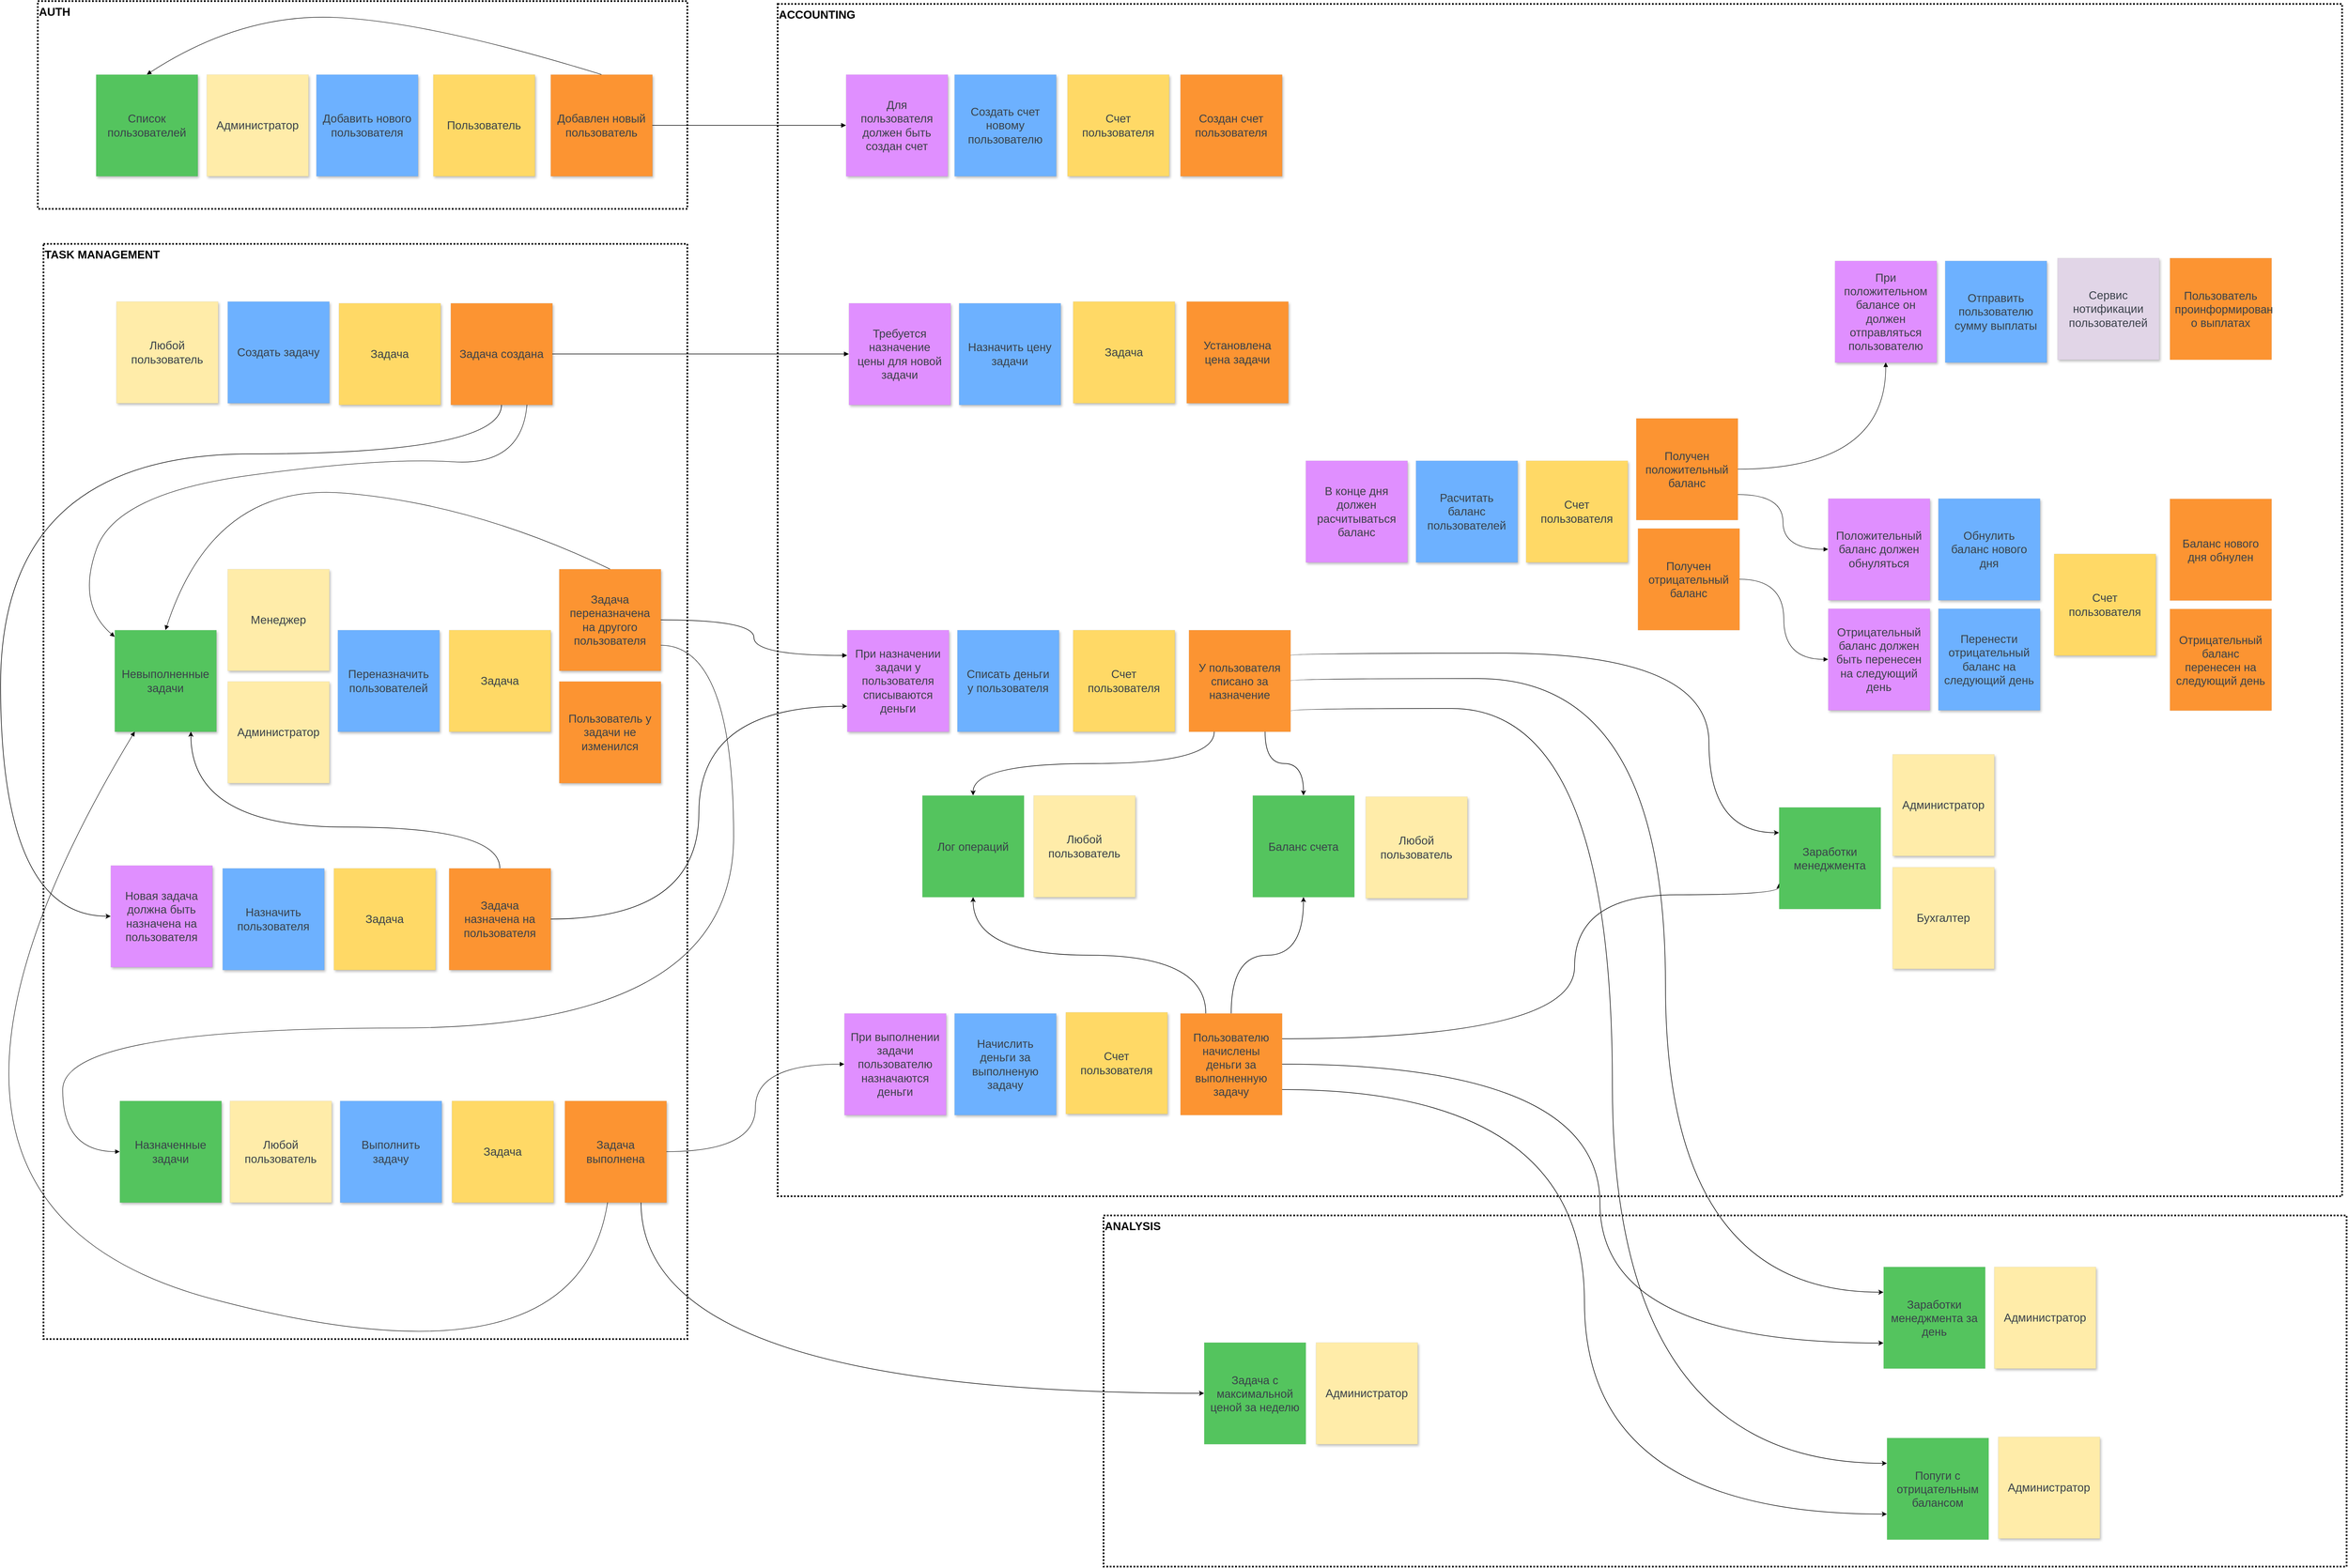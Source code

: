 <mxfile pages="2">
    <diagram name="Event Storming" id="2YBvvXClWsGukQMizWep">
        <mxGraphModel dx="7258" dy="1662" grid="0" gridSize="10" guides="1" tooltips="1" connect="1" arrows="1" fold="1" page="0" pageScale="1" pageWidth="1654" pageHeight="1169" background="#ffffff" math="0" shadow="0">
            <root>
                <mxCell id="0"/>
                <mxCell id="1" parent="0"/>
                <mxCell id="zwx203iEFa4OhVuk5Q-T-5" value="ANALYSIS" style="rounded=0;whiteSpace=wrap;html=1;verticalAlign=top;fontSize=20;fontStyle=1;dashed=1;dashPattern=1 1;fillColor=none;strokeColor=#000000;strokeWidth=3;fontColor=#080808;align=left;" parent="1" vertex="1">
                    <mxGeometry x="-1355" y="2332" width="2201" height="622" as="geometry"/>
                </mxCell>
                <mxCell id="5xeuYwTMl6cgXFdO7Lpt-63" value="ACCOUNTING" style="rounded=0;whiteSpace=wrap;html=1;verticalAlign=top;fontSize=20;fontStyle=1;dashed=1;dashPattern=1 1;fillColor=none;strokeWidth=3;strokeColor=#000000;fontColor=#000000;align=left;" parent="1" vertex="1">
                    <mxGeometry x="-1932" y="186" width="2770" height="2112" as="geometry"/>
                </mxCell>
                <mxCell id="5xeuYwTMl6cgXFdO7Lpt-64" value="TASK MANAGEMENT" style="rounded=0;whiteSpace=wrap;html=1;verticalAlign=top;fontSize=20;fontStyle=1;dashed=1;dashPattern=1 1;fillColor=none;strokeColor=#000000;strokeWidth=3;fontColor=#000000;align=left;" parent="1" vertex="1">
                    <mxGeometry x="-3232" y="611" width="1140" height="1940" as="geometry"/>
                </mxCell>
                <mxCell id="5xeuYwTMl6cgXFdO7Lpt-62" value="AUTH" style="rounded=0;whiteSpace=wrap;html=1;verticalAlign=top;fontSize=20;fontStyle=1;dashed=1;dashPattern=1 1;fillColor=none;strokeColor=#000000;strokeWidth=3;fontColor=#080808;align=left;" parent="1" vertex="1">
                    <mxGeometry x="-3242" y="181" width="1150" height="368" as="geometry"/>
                </mxCell>
                <mxCell id="5xeuYwTMl6cgXFdO7Lpt-1" value="Любой пользователь" style="html=1;overflow=block;blockSpacing=1;whiteSpace=wrap;shadow=1;fontSize=20.2;fontColor=#3a414a;spacing=9;strokeColor=#000000;fillColor=#FFECA9;strokeWidth=0;lucidId=Y5sdSMppsCrE;" parent="1" vertex="1">
                    <mxGeometry x="-3103" y="713" width="180" height="180" as="geometry"/>
                </mxCell>
                <mxCell id="5xeuYwTMl6cgXFdO7Lpt-2" value="Создать задачу" style="html=1;overflow=block;blockSpacing=1;whiteSpace=wrap;shadow=1;fontSize=20.2;fontColor=#3a414a;spacing=9;strokeColor=#000000;fillOpacity=100;fillColor=#6db1ff;strokeWidth=0;lucidId=e8sdozxfh3y~;" parent="1" vertex="1">
                    <mxGeometry x="-2906" y="713" width="180" height="180" as="geometry"/>
                </mxCell>
                <mxCell id="5xeuYwTMl6cgXFdO7Lpt-3" value="Переназначить пользователей" style="html=1;overflow=block;blockSpacing=1;whiteSpace=wrap;shadow=1;fontSize=20.2;fontColor=#3a414a;spacing=9;strokeColor=#000000;fillOpacity=100;fillColor=#6db1ff;strokeWidth=0;lucidId=u8sdfDJfTyED;" parent="1" vertex="1">
                    <mxGeometry x="-2711" y="1295" width="180" height="180" as="geometry"/>
                </mxCell>
                <mxCell id="5xeuYwTMl6cgXFdO7Lpt-4" value="Требуется назначение цены для новой задачи" style="html=1;overflow=block;blockSpacing=1;whiteSpace=wrap;shadow=1;fontSize=20.2;fontColor=#3a414a;spacing=9;strokeColor=#000000;fillOpacity=100;fillColor=#e08fff;strokeWidth=0;lucidId=59sdOw9QuD~H;" parent="1" vertex="1">
                    <mxGeometry x="-1806" y="716" width="180" height="180" as="geometry"/>
                </mxCell>
                <mxCell id="2" style="edgeStyle=orthogonalEdgeStyle;html=1;entryX=0;entryY=0.5;entryDx=0;entryDy=0;curved=1;exitX=0.5;exitY=1;exitDx=0;exitDy=0;" edge="1" parent="1" source="5xeuYwTMl6cgXFdO7Lpt-5" target="5xeuYwTMl6cgXFdO7Lpt-14">
                    <mxGeometry relative="1" as="geometry">
                        <Array as="points">
                            <mxPoint x="-2421" y="983"/>
                            <mxPoint x="-3308" y="983"/>
                            <mxPoint x="-3308" y="1802"/>
                        </Array>
                    </mxGeometry>
                </mxCell>
                <mxCell id="5xeuYwTMl6cgXFdO7Lpt-5" value="Задача создана" style="html=1;overflow=block;blockSpacing=1;whiteSpace=wrap;shadow=1;fontSize=20.2;fontColor=#3a414a;spacing=9;strokeColor=#000000;fillOpacity=100;fillColor=#fc9432;strokeWidth=0;lucidId=K5sdoyAFS1~Y;" parent="1" vertex="1">
                    <mxGeometry x="-2511" y="716" width="180" height="180" as="geometry"/>
                </mxCell>
                <mxCell id="5xeuYwTMl6cgXFdO7Lpt-6" value="Задача переназначена на другого пользователя" style="html=1;overflow=block;blockSpacing=1;whiteSpace=wrap;shadow=1;fontSize=20.2;fontColor=#3a414a;spacing=9;strokeColor=#000000;fillOpacity=100;fillColor=#fc9432;strokeWidth=0;lucidId=Z6sdp1kKHVXV;" parent="1" vertex="1">
                    <mxGeometry x="-2319" y="1187" width="180" height="180" as="geometry"/>
                </mxCell>
                <mxCell id="5xeuYwTMl6cgXFdO7Lpt-7" value="" style="html=1;jettySize=18;whiteSpace=wrap;fontSize=13;strokeColor=#000000;strokeOpacity=100;strokeWidth=1;rounded=1;arcSize=12;edgeStyle=orthogonalEdgeStyle;startArrow=none;endArrow=block;endFill=1;exitX=1;exitY=0.5;exitPerimeter=0;entryX=0;entryY=0.5;entryPerimeter=0;lucidId=W-sddjJOflag;" parent="1" source="5xeuYwTMl6cgXFdO7Lpt-5" target="5xeuYwTMl6cgXFdO7Lpt-4" edge="1">
                    <mxGeometry width="100" height="100" relative="1" as="geometry">
                        <Array as="points"/>
                    </mxGeometry>
                </mxCell>
                <mxCell id="5xeuYwTMl6cgXFdO7Lpt-8" value="" style="html=1;jettySize=18;whiteSpace=wrap;fontSize=13;strokeColor=#000000;strokeOpacity=100;strokeWidth=0.8;rounded=1;arcSize=12;curved=1;startArrow=none;endArrow=block;endFill=1;lucidId=Q.sdw~qC7hhH;exitX=0.75;exitY=1;exitDx=0;exitDy=0;" parent="1" source="5xeuYwTMl6cgXFdO7Lpt-5" target="5xeuYwTMl6cgXFdO7Lpt-55" edge="1">
                    <mxGeometry width="100" height="100" relative="1" as="geometry">
                        <Array as="points">
                            <mxPoint x="-2385" y="1005"/>
                            <mxPoint x="-2630" y="989"/>
                            <mxPoint x="-3103" y="1053"/>
                            <mxPoint x="-3173" y="1249"/>
                        </Array>
                        <mxPoint x="-2239" y="1006" as="sourcePoint"/>
                        <mxPoint x="-2720" y="1831" as="targetPoint"/>
                    </mxGeometry>
                </mxCell>
                <mxCell id="5xeuYwTMl6cgXFdO7Lpt-9" value="Списать деньги у пользователя" style="html=1;overflow=block;blockSpacing=1;whiteSpace=wrap;shadow=1;fontSize=20.2;fontColor=#3a414a;spacing=9;strokeColor=#000000;fillOpacity=100;fillColor=#6db1ff;strokeWidth=0;lucidId=0~sdsx6s6JRE;" parent="1" vertex="1">
                    <mxGeometry x="-1614" y="1295" width="180" height="180" as="geometry"/>
                </mxCell>
                <mxCell id="5xeuYwTMl6cgXFdO7Lpt-10" value="При назначении задачи у пользователя списываются деньги" style="html=1;overflow=block;blockSpacing=1;whiteSpace=wrap;shadow=1;fontSize=20.2;fontColor=#3a414a;spacing=9;strokeColor=#000000;fillOpacity=100;fillColor=#e08fff;strokeWidth=0;lucidId=XatdZE._-kMl;" parent="1" vertex="1">
                    <mxGeometry x="-1809" y="1295" width="180" height="180" as="geometry"/>
                </mxCell>
                <mxCell id="5xeuYwTMl6cgXFdO7Lpt-11" value="" style="html=1;jettySize=18;whiteSpace=wrap;fontSize=13;strokeOpacity=100;strokeWidth=1;rounded=1;arcSize=12;edgeStyle=orthogonalEdgeStyle;startArrow=none;endArrow=block;endFill=1;exitX=1;exitY=0.5;exitPerimeter=0;entryX=0;entryY=0.25;lucidId=obtdv.SQsKj.;strokeColor=#000000;curved=1;entryDx=0;entryDy=0;" parent="1" source="5xeuYwTMl6cgXFdO7Lpt-6" target="5xeuYwTMl6cgXFdO7Lpt-10" edge="1">
                    <mxGeometry width="100" height="100" relative="1" as="geometry"/>
                </mxCell>
                <mxCell id="5xeuYwTMl6cgXFdO7Lpt-12" value="Администратор" style="html=1;overflow=block;blockSpacing=1;whiteSpace=wrap;shadow=1;fontSize=20.2;fontColor=#3a414a;spacing=9;strokeColor=#000000;fillColor=#FFECA9;strokeWidth=0;lucidId=H6sdhHGTvl1M;" parent="1" vertex="1">
                    <mxGeometry x="-2906" y="1386" width="180" height="180" as="geometry"/>
                </mxCell>
                <mxCell id="5xeuYwTMl6cgXFdO7Lpt-13" value="Менеджер" style="html=1;overflow=block;blockSpacing=1;whiteSpace=wrap;shadow=1;fontSize=20.2;fontColor=#3a414a;spacing=9;strokeColor=#000000;fillColor=#FFECA9;strokeWidth=0;lucidId=w6sdW30t9qtF;" parent="1" vertex="1">
                    <mxGeometry x="-2906" y="1187" width="180" height="180" as="geometry"/>
                </mxCell>
                <mxCell id="5xeuYwTMl6cgXFdO7Lpt-14" value="Новая задача должна быть назначена на пользователя" style="html=1;overflow=block;blockSpacing=1;whiteSpace=wrap;shadow=1;fontSize=20.2;fontColor=#3a414a;spacing=9;strokeColor=#000000;fillOpacity=100;fillColor=#e08fff;strokeWidth=0;lucidId=c.sdQ9w~JKvh;" parent="1" vertex="1">
                    <mxGeometry x="-3113" y="1712" width="180" height="180" as="geometry"/>
                </mxCell>
                <mxCell id="5xeuYwTMl6cgXFdO7Lpt-15" value="Любой пользователь" style="html=1;overflow=block;blockSpacing=1;whiteSpace=wrap;shadow=1;fontSize=20.2;fontColor=#3a414a;spacing=9;strokeColor=#000000;fillColor=#FFECA9;strokeWidth=0;lucidId=O7sduSYtx9eR;" parent="1" vertex="1">
                    <mxGeometry x="-2902" y="2129" width="180" height="180" as="geometry"/>
                </mxCell>
                <mxCell id="5xeuYwTMl6cgXFdO7Lpt-16" value="Выполнить задачу" style="html=1;overflow=block;blockSpacing=1;whiteSpace=wrap;shadow=1;fontSize=20.2;fontColor=#3a414a;spacing=9;strokeColor=#000000;fillOpacity=100;fillColor=#6db1ff;strokeWidth=0;lucidId=N8sdA~5B1Ccx;" parent="1" vertex="1">
                    <mxGeometry x="-2707" y="2129" width="180" height="180" as="geometry"/>
                </mxCell>
                <mxCell id="zwx203iEFa4OhVuk5Q-T-2" style="rounded=0;orthogonalLoop=1;jettySize=auto;html=1;edgeStyle=orthogonalEdgeStyle;curved=1;exitX=0.75;exitY=1;exitDx=0;exitDy=0;entryX=0;entryY=0.5;entryDx=0;entryDy=0;" parent="1" source="5xeuYwTMl6cgXFdO7Lpt-17" target="zwx203iEFa4OhVuk5Q-T-1" edge="1">
                    <mxGeometry relative="1" as="geometry"/>
                </mxCell>
                <mxCell id="5xeuYwTMl6cgXFdO7Lpt-17" value="Задача выполнена" style="html=1;overflow=block;blockSpacing=1;whiteSpace=wrap;shadow=1;fontSize=20.2;fontColor=#3a414a;spacing=9;strokeColor=#000000;fillOpacity=100;fillColor=#fc9432;strokeWidth=0;lucidId=V7sdBdXE~8tT;" parent="1" vertex="1">
                    <mxGeometry x="-2309" y="2129" width="180" height="180" as="geometry"/>
                </mxCell>
                <mxCell id="zwx203iEFa4OhVuk5Q-T-10" style="edgeStyle=orthogonalEdgeStyle;rounded=0;orthogonalLoop=1;jettySize=auto;html=1;entryX=0;entryY=0.25;entryDx=0;entryDy=0;exitX=1;exitY=0.5;exitDx=0;exitDy=0;curved=1;" parent="1" source="5xeuYwTMl6cgXFdO7Lpt-18" target="zwx203iEFa4OhVuk5Q-T-6" edge="1">
                    <mxGeometry relative="1" as="geometry">
                        <Array as="points">
                            <mxPoint x="-360" y="1381"/>
                            <mxPoint x="-360" y="2468"/>
                        </Array>
                    </mxGeometry>
                </mxCell>
                <mxCell id="zwx203iEFa4OhVuk5Q-T-11" style="edgeStyle=orthogonalEdgeStyle;rounded=0;orthogonalLoop=1;jettySize=auto;html=1;entryX=0;entryY=0.25;entryDx=0;entryDy=0;exitX=1.006;exitY=0.796;exitDx=0;exitDy=0;curved=1;exitPerimeter=0;" parent="1" source="5xeuYwTMl6cgXFdO7Lpt-18" target="zwx203iEFa4OhVuk5Q-T-7" edge="1">
                    <mxGeometry relative="1" as="geometry">
                        <Array as="points">
                            <mxPoint x="-454" y="1434"/>
                            <mxPoint x="-454" y="2771"/>
                        </Array>
                    </mxGeometry>
                </mxCell>
                <mxCell id="lZ2l9-206dsRWQ9SWISL-2" style="rounded=0;orthogonalLoop=1;jettySize=auto;html=1;exitX=0.75;exitY=1;exitDx=0;exitDy=0;edgeStyle=orthogonalEdgeStyle;curved=1;" parent="1" source="5xeuYwTMl6cgXFdO7Lpt-18" target="lZ2l9-206dsRWQ9SWISL-1" edge="1">
                    <mxGeometry relative="1" as="geometry"/>
                </mxCell>
                <mxCell id="lZ2l9-206dsRWQ9SWISL-5" style="edgeStyle=orthogonalEdgeStyle;rounded=0;orthogonalLoop=1;jettySize=auto;html=1;entryX=0;entryY=0.25;entryDx=0;entryDy=0;exitX=1;exitY=0.25;exitDx=0;exitDy=0;curved=1;" parent="1" source="5xeuYwTMl6cgXFdO7Lpt-18" target="lZ2l9-206dsRWQ9SWISL-4" edge="1">
                    <mxGeometry relative="1" as="geometry">
                        <Array as="points">
                            <mxPoint x="-283" y="1336"/>
                            <mxPoint x="-283" y="1654"/>
                        </Array>
                    </mxGeometry>
                </mxCell>
                <mxCell id="lZ2l9-206dsRWQ9SWISL-8" style="edgeStyle=orthogonalEdgeStyle;rounded=0;orthogonalLoop=1;jettySize=auto;html=1;exitX=0.25;exitY=1;exitDx=0;exitDy=0;curved=1;" parent="1" source="5xeuYwTMl6cgXFdO7Lpt-18" target="lZ2l9-206dsRWQ9SWISL-7" edge="1">
                    <mxGeometry relative="1" as="geometry"/>
                </mxCell>
                <mxCell id="5xeuYwTMl6cgXFdO7Lpt-18" value="У пользователя списано за назначение " style="html=1;overflow=block;blockSpacing=1;whiteSpace=wrap;fontSize=20;fontColor=#3a414a;spacing=9;strokeColor=#000000;fillOpacity=100;fillColor=#fc9432;strokeWidth=0;lucidId=b_sd0X1bol35;" parent="1" vertex="1">
                    <mxGeometry x="-1204" y="1295" width="180" height="180" as="geometry"/>
                </mxCell>
                <mxCell id="5xeuYwTMl6cgXFdO7Lpt-19" value="Назначить цену задачи" style="html=1;overflow=block;blockSpacing=1;whiteSpace=wrap;shadow=1;fontSize=20.2;fontColor=#3a414a;spacing=9;strokeColor=#000000;fillOpacity=100;fillColor=#6db1ff;strokeWidth=0;lucidId=v-sd3DbSeRmD;" parent="1" vertex="1">
                    <mxGeometry x="-1611" y="716" width="180" height="180" as="geometry"/>
                </mxCell>
                <mxCell id="5xeuYwTMl6cgXFdO7Lpt-20" value="Установлена цена задачи" style="html=1;overflow=block;blockSpacing=1;whiteSpace=wrap;shadow=1;fontSize=20.2;fontColor=#3a414a;spacing=9;strokeColor=#000000;fillOpacity=100;fillColor=#fc9432;strokeWidth=0;lucidId=29sdK~UAmkuS;" parent="1" vertex="1">
                    <mxGeometry x="-1208" y="713" width="180" height="180" as="geometry"/>
                </mxCell>
                <mxCell id="5xeuYwTMl6cgXFdO7Lpt-21" value="Добавлен новый пользователь" style="html=1;overflow=block;blockSpacing=1;whiteSpace=wrap;shadow=1;fontSize=20.2;fontColor=#3a414a;spacing=9;strokeColor=#000000;fillOpacity=100;fillColor=#fc9432;strokeWidth=0;lucidId=w7lccpnknQIs;" parent="1" vertex="1">
                    <mxGeometry x="-2334" y="311" width="180" height="180" as="geometry"/>
                </mxCell>
                <mxCell id="5xeuYwTMl6cgXFdO7Lpt-22" value="Добавить нового пользователя" style="html=1;overflow=block;blockSpacing=1;whiteSpace=wrap;shadow=1;fontSize=20.2;fontColor=#3a414a;spacing=9;strokeColor=#000000;fillOpacity=100;fillColor=#6db1ff;strokeWidth=0;lucidId=FftdpVdV0hjM;" parent="1" vertex="1">
                    <mxGeometry x="-2749" y="311" width="180" height="180" as="geometry"/>
                </mxCell>
                <mxCell id="5xeuYwTMl6cgXFdO7Lpt-23" value="Администратор" style="html=1;overflow=block;blockSpacing=1;whiteSpace=wrap;shadow=1;fontSize=20.2;fontColor=#3a414a;spacing=9;strokeColor=#000000;fillColor=#FFECA9;strokeWidth=0;lucidId=2ftdIzJpN.xA;" parent="1" vertex="1">
                    <mxGeometry x="-2943" y="311" width="180" height="180" as="geometry"/>
                </mxCell>
                <mxCell id="5xeuYwTMl6cgXFdO7Lpt-24" value="Создан счет пользователя" style="html=1;overflow=block;blockSpacing=1;whiteSpace=wrap;shadow=1;fontSize=20.2;fontColor=#3a414a;spacing=9;strokeColor=#000000;fillOpacity=100;fillColor=#fc9432;strokeWidth=0;lucidId=.ftdpbNIV6f9;" parent="1" vertex="1">
                    <mxGeometry x="-1219" y="311" width="180" height="180" as="geometry"/>
                </mxCell>
                <mxCell id="5xeuYwTMl6cgXFdO7Lpt-25" value="Для пользователя должен быть создан счет" style="html=1;overflow=block;blockSpacing=1;whiteSpace=wrap;shadow=1;fontSize=20.2;fontColor=#3a414a;spacing=9;strokeColor=#000000;fillOpacity=100;fillColor=#e08fff;strokeWidth=0;lucidId=rgtdr_eY.rsk;" parent="1" vertex="1">
                    <mxGeometry x="-1811" y="311" width="180" height="180" as="geometry"/>
                </mxCell>
                <mxCell id="5xeuYwTMl6cgXFdO7Lpt-26" value="Создать счет новому пользователю" style="html=1;overflow=block;blockSpacing=1;whiteSpace=wrap;shadow=1;fontSize=20.2;fontColor=#3a414a;spacing=9;strokeColor=#000000;fillOpacity=100;fillColor=#6db1ff;strokeWidth=0;lucidId=NgtdBUwuUT8h;" parent="1" vertex="1">
                    <mxGeometry x="-1619" y="311" width="180" height="180" as="geometry"/>
                </mxCell>
                <mxCell id="5xeuYwTMl6cgXFdO7Lpt-27" value="" style="html=1;jettySize=18;whiteSpace=wrap;fontSize=13;strokeColor=#000000;strokeOpacity=100;strokeWidth=1;rounded=1;arcSize=12;edgeStyle=orthogonalEdgeStyle;startArrow=none;endArrow=block;endFill=1;exitX=1;exitY=0.5;exitPerimeter=0;entryX=0;entryY=0.5;entryPerimeter=0;lucidId=UgtdlBc.qNj3;" parent="1" source="5xeuYwTMl6cgXFdO7Lpt-21" target="5xeuYwTMl6cgXFdO7Lpt-25" edge="1">
                    <mxGeometry width="100" height="100" relative="1" as="geometry">
                        <Array as="points"/>
                    </mxGeometry>
                </mxCell>
                <mxCell id="5xeuYwTMl6cgXFdO7Lpt-29" value="Начислить деньги за выполненую задачу" style="html=1;overflow=block;blockSpacing=1;whiteSpace=wrap;shadow=1;fontSize=20.2;fontColor=#3a414a;spacing=9;strokeColor=#000000;fillOpacity=100;fillColor=#6db1ff;strokeWidth=0;lucidId=xotdiShkehL7;" parent="1" vertex="1">
                    <mxGeometry x="-1619" y="1974" width="180" height="180" as="geometry"/>
                </mxCell>
                <mxCell id="5xeuYwTMl6cgXFdO7Lpt-30" value="При выполнении задачи пользователю назначаются деньги" style="html=1;overflow=block;blockSpacing=1;whiteSpace=wrap;shadow=1;fontSize=20.2;fontColor=#3a414a;spacing=9;strokeColor=#000000;fillOpacity=100;fillColor=#e08fff;strokeWidth=0;lucidId=xotdYUFTLhQf;" parent="1" vertex="1">
                    <mxGeometry x="-1814" y="1974" width="180" height="180" as="geometry"/>
                </mxCell>
                <mxCell id="zwx203iEFa4OhVuk5Q-T-8" style="edgeStyle=orthogonalEdgeStyle;rounded=0;orthogonalLoop=1;jettySize=auto;html=1;curved=1;exitX=1;exitY=0.5;exitDx=0;exitDy=0;entryX=0;entryY=0.75;entryDx=0;entryDy=0;" parent="1" source="5xeuYwTMl6cgXFdO7Lpt-31" target="zwx203iEFa4OhVuk5Q-T-6" edge="1">
                    <mxGeometry relative="1" as="geometry">
                        <Array as="points">
                            <mxPoint x="-476" y="2064"/>
                            <mxPoint x="-476" y="2558"/>
                        </Array>
                    </mxGeometry>
                </mxCell>
                <mxCell id="zwx203iEFa4OhVuk5Q-T-9" style="rounded=0;orthogonalLoop=1;jettySize=auto;html=1;exitX=1;exitY=0.75;exitDx=0;exitDy=0;entryX=0;entryY=0.75;entryDx=0;entryDy=0;edgeStyle=orthogonalEdgeStyle;curved=1;" parent="1" source="5xeuYwTMl6cgXFdO7Lpt-31" target="zwx203iEFa4OhVuk5Q-T-7" edge="1">
                    <mxGeometry relative="1" as="geometry"/>
                </mxCell>
                <mxCell id="lZ2l9-206dsRWQ9SWISL-3" style="rounded=0;orthogonalLoop=1;jettySize=auto;html=1;exitX=0.5;exitY=0;exitDx=0;exitDy=0;entryX=0.5;entryY=1;entryDx=0;entryDy=0;edgeStyle=orthogonalEdgeStyle;curved=1;" parent="1" source="5xeuYwTMl6cgXFdO7Lpt-31" target="lZ2l9-206dsRWQ9SWISL-1" edge="1">
                    <mxGeometry relative="1" as="geometry"/>
                </mxCell>
                <mxCell id="lZ2l9-206dsRWQ9SWISL-6" style="edgeStyle=orthogonalEdgeStyle;rounded=0;orthogonalLoop=1;jettySize=auto;html=1;entryX=0;entryY=0.75;entryDx=0;entryDy=0;exitX=1;exitY=0.25;exitDx=0;exitDy=0;curved=1;" parent="1" source="5xeuYwTMl6cgXFdO7Lpt-31" target="lZ2l9-206dsRWQ9SWISL-4" edge="1">
                    <mxGeometry relative="1" as="geometry">
                        <Array as="points">
                            <mxPoint x="-521" y="2019"/>
                            <mxPoint x="-521" y="1764"/>
                        </Array>
                    </mxGeometry>
                </mxCell>
                <mxCell id="lZ2l9-206dsRWQ9SWISL-9" style="edgeStyle=orthogonalEdgeStyle;rounded=0;orthogonalLoop=1;jettySize=auto;html=1;exitX=0.25;exitY=0;exitDx=0;exitDy=0;curved=1;" parent="1" source="5xeuYwTMl6cgXFdO7Lpt-31" target="lZ2l9-206dsRWQ9SWISL-7" edge="1">
                    <mxGeometry relative="1" as="geometry"/>
                </mxCell>
                <mxCell id="5xeuYwTMl6cgXFdO7Lpt-31" value="Пользователю начислены деньги за выполненную задачу" style="html=1;overflow=block;blockSpacing=1;whiteSpace=wrap;fontSize=20;fontColor=#3a414a;spacing=9;strokeColor=#000000;fillOpacity=100;fillColor=#fc9432;strokeWidth=0;lucidId=xotdiB_aE42B;" parent="1" vertex="1">
                    <mxGeometry x="-1219" y="1974" width="180" height="180" as="geometry"/>
                </mxCell>
                <mxCell id="5xeuYwTMl6cgXFdO7Lpt-33" value="" style="html=1;jettySize=18;whiteSpace=wrap;fontSize=13;strokeColor=#000000;strokeOpacity=100;strokeWidth=0.8;rounded=1;arcSize=12;curved=1;startArrow=none;endArrow=block;endFill=1;exitX=1;exitY=0.75;entryX=0;entryY=0.5;lucidId=8rtdVQZIBTqa;exitDx=0;exitDy=0;entryDx=0;entryDy=0;edgeStyle=orthogonalEdgeStyle;" parent="1" source="5xeuYwTMl6cgXFdO7Lpt-6" target="5xeuYwTMl6cgXFdO7Lpt-52" edge="1">
                    <mxGeometry width="100" height="100" relative="1" as="geometry">
                        <Array as="points">
                            <mxPoint x="-2010" y="1322"/>
                            <mxPoint x="-2010" y="2000"/>
                            <mxPoint x="-3198" y="2000"/>
                            <mxPoint x="-3198" y="2219"/>
                        </Array>
                    </mxGeometry>
                </mxCell>
                <mxCell id="5xeuYwTMl6cgXFdO7Lpt-34" value="" style="html=1;jettySize=18;whiteSpace=wrap;fontSize=13;strokeColor=#000000;strokeOpacity=100;strokeWidth=0.8;rounded=1;arcSize=12;startArrow=none;endArrow=block;endFill=1;exitX=1;exitY=0.5;exitPerimeter=0;entryX=0;entryY=0.5;lucidId=WstdmZa8cbGW;entryDx=0;entryDy=0;edgeStyle=orthogonalEdgeStyle;curved=1;" parent="1" source="5xeuYwTMl6cgXFdO7Lpt-17" target="5xeuYwTMl6cgXFdO7Lpt-30" edge="1">
                    <mxGeometry width="100" height="100" relative="1" as="geometry"/>
                </mxCell>
                <mxCell id="5xeuYwTMl6cgXFdO7Lpt-35" value="В конце дня должен  расчитываться баланс" style="html=1;overflow=block;blockSpacing=1;whiteSpace=wrap;shadow=1;fontSize=20.2;fontColor=#3a414a;spacing=9;strokeColor=#000000;fillOpacity=100;fillColor=#e08fff;strokeWidth=0;lucidId=avtdv6NrMhQt;" parent="1" vertex="1">
                    <mxGeometry x="-997" y="995" width="180" height="180" as="geometry"/>
                </mxCell>
                <mxCell id="5xeuYwTMl6cgXFdO7Lpt-36" value="Расчитать баланс пользователей" style="html=1;overflow=block;blockSpacing=1;whiteSpace=wrap;shadow=1;fontSize=20.2;fontColor=#3a414a;spacing=9;strokeColor=#000000;fillOpacity=100;fillColor=#6db1ff;strokeWidth=0;lucidId=fwtda7MYzQPe;" parent="1" vertex="1">
                    <mxGeometry x="-802" y="995" width="180" height="180" as="geometry"/>
                </mxCell>
                <mxCell id="5xeuYwTMl6cgXFdO7Lpt-37" value="Получен положительный баланс" style="html=1;overflow=block;blockSpacing=1;whiteSpace=wrap;fontSize=20;fontColor=#3a414a;spacing=9;strokeColor=#000000;fillOpacity=100;fillColor=#fc9432;strokeWidth=0;lucidId=DvtdAZ4oR~-m;" parent="1" vertex="1">
                    <mxGeometry x="-412" y="920" width="180" height="180" as="geometry"/>
                </mxCell>
                <mxCell id="5xeuYwTMl6cgXFdO7Lpt-38" value="Получен отрицательный баланс" style="html=1;overflow=block;blockSpacing=1;whiteSpace=wrap;fontSize=20;fontColor=#3a414a;spacing=9;strokeColor=#000000;fillOpacity=100;fillColor=#fc9432;strokeWidth=0;lucidId=SwtdSD1~ZDL3;" parent="1" vertex="1">
                    <mxGeometry x="-409" y="1115" width="180" height="180" as="geometry"/>
                </mxCell>
                <mxCell id="5xeuYwTMl6cgXFdO7Lpt-39" value="При положительном балансе он должен отправляться пользователю" style="html=1;overflow=block;blockSpacing=1;whiteSpace=wrap;shadow=1;fontSize=20.2;fontColor=#3a414a;spacing=9;strokeColor=#000000;fillOpacity=100;fillColor=#e08fff;strokeWidth=0;lucidId=hxtd.WZk7JJ6;" parent="1" vertex="1">
                    <mxGeometry x="-60" y="641" width="180" height="180" as="geometry"/>
                </mxCell>
                <mxCell id="5xeuYwTMl6cgXFdO7Lpt-40" value="" style="html=1;jettySize=18;whiteSpace=wrap;fontSize=13;strokeColor=#000000;strokeOpacity=100;strokeWidth=0.8;rounded=1;arcSize=12;edgeStyle=orthogonalEdgeStyle;startArrow=none;endArrow=block;endFill=1;exitX=1;exitY=0.5;exitPerimeter=0;entryX=0.5;entryY=1;lucidId=Uxtd_bjRsXoG;curved=1;entryDx=0;entryDy=0;" parent="1" source="5xeuYwTMl6cgXFdO7Lpt-37" target="5xeuYwTMl6cgXFdO7Lpt-39" edge="1">
                    <mxGeometry width="100" height="100" relative="1" as="geometry"/>
                </mxCell>
                <mxCell id="5xeuYwTMl6cgXFdO7Lpt-41" value="Отправить пользователю сумму выплаты" style="html=1;overflow=block;blockSpacing=1;whiteSpace=wrap;shadow=1;fontSize=20.2;fontColor=#3a414a;spacing=9;strokeColor=#000000;fillOpacity=100;fillColor=#6db1ff;strokeWidth=0;lucidId=iytdeElC.dPu;" parent="1" vertex="1">
                    <mxGeometry x="135" y="641" width="180" height="180" as="geometry"/>
                </mxCell>
                <mxCell id="5xeuYwTMl6cgXFdO7Lpt-42" value="Пользователь проинформирован о выплатах" style="html=1;overflow=block;blockSpacing=1;whiteSpace=wrap;fontSize=20;fontColor=#3a414a;spacing=9;strokeColor=#000000;fillOpacity=100;fillColor=#fc9432;strokeWidth=0;lucidId=WxtdtH3Tg~ns;" parent="1" vertex="1">
                    <mxGeometry x="533" y="636" width="180" height="180" as="geometry"/>
                </mxCell>
                <mxCell id="5xeuYwTMl6cgXFdO7Lpt-44" value="Положительный баланс должен обнуляться" style="html=1;overflow=block;blockSpacing=1;whiteSpace=wrap;shadow=1;fontSize=20.2;fontColor=#3a414a;spacing=9;strokeColor=#000000;fillOpacity=100;fillColor=#e08fff;strokeWidth=0;lucidId=IBtdD2m~HWTo;" parent="1" vertex="1">
                    <mxGeometry x="-72" y="1062" width="180" height="180" as="geometry"/>
                </mxCell>
                <mxCell id="5xeuYwTMl6cgXFdO7Lpt-45" value="" style="html=1;jettySize=18;whiteSpace=wrap;fontSize=13;strokeColor=#000000;strokeOpacity=100;strokeWidth=0.8;rounded=1;arcSize=12;edgeStyle=orthogonalEdgeStyle;startArrow=none;endArrow=block;endFill=1;exitX=1;exitY=0.75;lucidId=dCtdFGwSykyt;curved=1;exitDx=0;exitDy=0;" parent="1" source="5xeuYwTMl6cgXFdO7Lpt-37" target="5xeuYwTMl6cgXFdO7Lpt-44" edge="1">
                    <mxGeometry width="100" height="100" relative="1" as="geometry"/>
                </mxCell>
                <mxCell id="5xeuYwTMl6cgXFdO7Lpt-46" value="Обнулить баланс нового дня" style="html=1;overflow=block;blockSpacing=1;whiteSpace=wrap;shadow=1;fontSize=20.2;fontColor=#3a414a;spacing=9;strokeColor=#000000;fillOpacity=100;fillColor=#6db1ff;strokeWidth=0;lucidId=fCtdPdL3ip5A;" parent="1" vertex="1">
                    <mxGeometry x="123" y="1062" width="180" height="180" as="geometry"/>
                </mxCell>
                <mxCell id="5xeuYwTMl6cgXFdO7Lpt-47" value="Баланс нового дня обнулен" style="html=1;overflow=block;blockSpacing=1;whiteSpace=wrap;fontSize=20;fontColor=#3a414a;spacing=9;strokeColor=#000000;fillOpacity=100;fillColor=#fc9432;strokeWidth=0;lucidId=xCtdwIibitxT;" parent="1" vertex="1">
                    <mxGeometry x="533" y="1062.5" width="180" height="180" as="geometry"/>
                </mxCell>
                <mxCell id="5xeuYwTMl6cgXFdO7Lpt-48" value="Отрицательный баланс должен быть перенесен на следующий день" style="html=1;overflow=block;blockSpacing=1;whiteSpace=wrap;shadow=1;fontSize=20.2;fontColor=#3a414a;spacing=9;strokeColor=#000000;fillOpacity=100;fillColor=#e08fff;strokeWidth=0;lucidId=sQtdFBoY_NFF;" parent="1" vertex="1">
                    <mxGeometry x="-72" y="1257" width="180" height="180" as="geometry"/>
                </mxCell>
                <mxCell id="5xeuYwTMl6cgXFdO7Lpt-49" value="Перенести отрицательный баланс на следующий день" style="html=1;overflow=block;blockSpacing=1;whiteSpace=wrap;shadow=1;fontSize=20.2;fontColor=#3a414a;spacing=9;strokeColor=#000000;fillOpacity=100;fillColor=#6db1ff;strokeWidth=0;lucidId=1Qtd19x3jNc8;" parent="1" vertex="1">
                    <mxGeometry x="123" y="1257" width="180" height="180" as="geometry"/>
                </mxCell>
                <mxCell id="5xeuYwTMl6cgXFdO7Lpt-50" value="Отрицательный баланс перенесен на следующий день" style="html=1;overflow=block;blockSpacing=1;whiteSpace=wrap;fontSize=20;fontColor=#3a414a;spacing=9;strokeColor=#000000;fillOpacity=100;fillColor=#fc9432;strokeWidth=0;lucidId=4QtdB_IuFC53;" parent="1" vertex="1">
                    <mxGeometry x="533" y="1257.5" width="180" height="180" as="geometry"/>
                </mxCell>
                <mxCell id="5xeuYwTMl6cgXFdO7Lpt-51" value="" style="html=1;jettySize=18;whiteSpace=wrap;fontSize=13;strokeColor=#000000;strokeOpacity=100;strokeWidth=0.8;rounded=1;arcSize=12;edgeStyle=orthogonalEdgeStyle;startArrow=none;endArrow=block;endFill=1;exitX=1;exitY=0.5;entryX=0;entryY=0.5;entryPerimeter=0;lucidId=tRtdZpzcdZGl;curved=1;exitDx=0;exitDy=0;" parent="1" source="5xeuYwTMl6cgXFdO7Lpt-38" target="5xeuYwTMl6cgXFdO7Lpt-48" edge="1">
                    <mxGeometry width="100" height="100" relative="1" as="geometry"/>
                </mxCell>
                <mxCell id="5xeuYwTMl6cgXFdO7Lpt-52" value="Назначенные задачи" style="html=1;overflow=block;blockSpacing=1;whiteSpace=wrap;shadow=1;fontSize=20.2;fontColor=#3a414a;spacing=9;strokeColor=#000000;fillOpacity=100;fillColor=#54c45e;strokeWidth=0;lucidId=yrtdIEtXq.MM;" parent="1" vertex="1">
                    <mxGeometry x="-3097" y="2129" width="180" height="180" as="geometry"/>
                </mxCell>
                <mxCell id="5xeuYwTMl6cgXFdO7Lpt-55" value="Невыполненные задачи" style="html=1;overflow=block;blockSpacing=1;whiteSpace=wrap;shadow=1;fontSize=20.2;fontColor=#3a414a;spacing=9;strokeColor=#000000;fillOpacity=100;fillColor=#54c45e;strokeWidth=0;lucidId=tBudZ0P7r6Yd;" parent="1" vertex="1">
                    <mxGeometry x="-3106" y="1295" width="180" height="180" as="geometry"/>
                </mxCell>
                <mxCell id="5xeuYwTMl6cgXFdO7Lpt-56" value="" style="html=1;jettySize=18;whiteSpace=wrap;fontSize=13;strokeColor=#000000;strokeOpacity=100;strokeWidth=0.8;rounded=1;arcSize=12;curved=1;startArrow=none;endArrow=block;endFill=1;exitX=0.5;exitY=0;exitPerimeter=0;entryX=0.5;entryY=0;entryPerimeter=0;lucidId=2Bud~1hIGCoE;" parent="1" source="5xeuYwTMl6cgXFdO7Lpt-6" target="5xeuYwTMl6cgXFdO7Lpt-55" edge="1">
                    <mxGeometry width="100" height="100" relative="1" as="geometry">
                        <Array as="points">
                            <mxPoint x="-2468" y="1072"/>
                            <mxPoint x="-2930" y="1033"/>
                        </Array>
                    </mxGeometry>
                </mxCell>
                <mxCell id="5xeuYwTMl6cgXFdO7Lpt-57" value="" style="html=1;jettySize=18;whiteSpace=wrap;fontSize=13;strokeColor=#000000;strokeOpacity=100;strokeWidth=0.8;rounded=1;arcSize=12;curved=1;startArrow=none;endArrow=block;endFill=1;lucidId=cCudMo5atO8m;" parent="1" source="5xeuYwTMl6cgXFdO7Lpt-17" target="5xeuYwTMl6cgXFdO7Lpt-55" edge="1">
                    <mxGeometry width="100" height="100" relative="1" as="geometry">
                        <Array as="points">
                            <mxPoint x="-2287" y="2651"/>
                            <mxPoint x="-3575" y="2310"/>
                        </Array>
                    </mxGeometry>
                </mxCell>
                <mxCell id="5xeuYwTMl6cgXFdO7Lpt-58" value="Список пользователей" style="html=1;overflow=block;blockSpacing=1;whiteSpace=wrap;shadow=1;fontSize=20.2;fontColor=#3a414a;spacing=9;strokeColor=#000000;fillOpacity=100;fillColor=#54c45e;strokeWidth=0;lucidId=CCudCnYAJBn7;" parent="1" vertex="1">
                    <mxGeometry x="-3139" y="311" width="180" height="180" as="geometry"/>
                </mxCell>
                <mxCell id="5xeuYwTMl6cgXFdO7Lpt-59" value="" style="html=1;jettySize=18;whiteSpace=wrap;fontSize=13;strokeColor=#000000;strokeOpacity=100;strokeWidth=0.8;rounded=1;arcSize=12;curved=1;startArrow=none;endArrow=block;endFill=1;exitX=0.5;exitY=0;exitPerimeter=0;entryX=0.5;entryY=0;entryPerimeter=0;lucidId=RCudgZ~RNzsb;" parent="1" source="5xeuYwTMl6cgXFdO7Lpt-21" target="5xeuYwTMl6cgXFdO7Lpt-58" edge="1">
                    <mxGeometry width="100" height="100" relative="1" as="geometry">
                        <Array as="points">
                            <mxPoint x="-2546" y="218"/>
                            <mxPoint x="-2881" y="202"/>
                        </Array>
                    </mxGeometry>
                </mxCell>
                <mxCell id="zwx203iEFa4OhVuk5Q-T-1" value="Задача с максимальной ценой за неделю" style="html=1;overflow=block;blockSpacing=1;whiteSpace=wrap;fontSize=20;fontColor=#3a414a;spacing=9;strokeColor=#000000;fillOpacity=100;fillColor=#54C45E;strokeWidth=0;lucidId=b_sd0X1bol35;" parent="1" vertex="1">
                    <mxGeometry x="-1177" y="2557" width="180" height="180" as="geometry"/>
                </mxCell>
                <mxCell id="zwx203iEFa4OhVuk5Q-T-6" value="Заработки менеджмента за день" style="html=1;overflow=block;blockSpacing=1;whiteSpace=wrap;fontSize=20;fontColor=#3a414a;spacing=9;strokeColor=#000000;fillOpacity=100;fillColor=#54C45E;strokeWidth=0;lucidId=b_sd0X1bol35;" parent="1" vertex="1">
                    <mxGeometry x="26" y="2423" width="180" height="180" as="geometry"/>
                </mxCell>
                <mxCell id="zwx203iEFa4OhVuk5Q-T-7" value="Попуги с отрицательным балансом" style="html=1;overflow=block;blockSpacing=1;whiteSpace=wrap;fontSize=20;fontColor=#3a414a;spacing=9;strokeColor=#000000;fillOpacity=100;fillColor=#54C45E;strokeWidth=0;lucidId=b_sd0X1bol35;" parent="1" vertex="1">
                    <mxGeometry x="32" y="2726" width="180" height="180" as="geometry"/>
                </mxCell>
                <mxCell id="lZ2l9-206dsRWQ9SWISL-1" value="Баланс счета" style="html=1;overflow=block;blockSpacing=1;whiteSpace=wrap;fontSize=20;fontColor=#3a414a;spacing=9;strokeColor=#000000;fillOpacity=100;fillColor=#54C45E;strokeWidth=0;lucidId=b_sd0X1bol35;" parent="1" vertex="1">
                    <mxGeometry x="-1091" y="1588" width="180" height="180" as="geometry"/>
                </mxCell>
                <mxCell id="lZ2l9-206dsRWQ9SWISL-4" value="Заработки менеджмента" style="html=1;overflow=block;blockSpacing=1;whiteSpace=wrap;fontSize=20;fontColor=#3a414a;spacing=9;strokeColor=#000000;fillOpacity=100;fillColor=#54C45E;strokeWidth=0;lucidId=b_sd0X1bol35;" parent="1" vertex="1">
                    <mxGeometry x="-159" y="1609" width="180" height="180" as="geometry"/>
                </mxCell>
                <mxCell id="lZ2l9-206dsRWQ9SWISL-7" value="Лог операций" style="html=1;overflow=block;blockSpacing=1;whiteSpace=wrap;fontSize=20;fontColor=#3a414a;spacing=9;strokeColor=#000000;fillOpacity=100;fillColor=#54C45E;strokeWidth=0;lucidId=b_sd0X1bol35;" parent="1" vertex="1">
                    <mxGeometry x="-1676" y="1588" width="180" height="180" as="geometry"/>
                </mxCell>
                <mxCell id="2DYYwCAFE7vKfxYnssol-1" value="Администратор" style="html=1;overflow=block;blockSpacing=1;whiteSpace=wrap;shadow=1;fontSize=20.2;fontColor=#3a414a;spacing=9;strokeColor=#000000;fillColor=#FFECA9;strokeWidth=0;lucidId=O7sduSYtx9eR;" parent="1" vertex="1">
                    <mxGeometry x="-979" y="2557" width="180" height="180" as="geometry"/>
                </mxCell>
                <mxCell id="2DYYwCAFE7vKfxYnssol-4" value="Администратор" style="html=1;overflow=block;blockSpacing=1;whiteSpace=wrap;shadow=1;fontSize=20.2;fontColor=#3a414a;spacing=9;strokeColor=#000000;fillColor=#FFECA9;strokeWidth=0;lucidId=O7sduSYtx9eR;" parent="1" vertex="1">
                    <mxGeometry x="222" y="2423" width="180" height="180" as="geometry"/>
                </mxCell>
                <mxCell id="2DYYwCAFE7vKfxYnssol-7" value="Администратор" style="html=1;overflow=block;blockSpacing=1;whiteSpace=wrap;shadow=1;fontSize=20.2;fontColor=#3a414a;spacing=9;strokeColor=#000000;fillColor=#FFECA9;strokeWidth=0;lucidId=O7sduSYtx9eR;" parent="1" vertex="1">
                    <mxGeometry x="229" y="2724" width="180" height="180" as="geometry"/>
                </mxCell>
                <mxCell id="2DYYwCAFE7vKfxYnssol-10" value="Любой пользователь" style="html=1;overflow=block;blockSpacing=1;whiteSpace=wrap;shadow=1;fontSize=20.2;fontColor=#3a414a;spacing=9;strokeColor=#000000;fillColor=#FFECA9;strokeWidth=0;lucidId=O7sduSYtx9eR;" parent="1" vertex="1">
                    <mxGeometry x="-891" y="1590" width="180" height="180" as="geometry"/>
                </mxCell>
                <mxCell id="2DYYwCAFE7vKfxYnssol-15" value="Администратор" style="html=1;overflow=block;blockSpacing=1;whiteSpace=wrap;shadow=1;fontSize=20.2;fontColor=#3a414a;spacing=9;strokeColor=#000000;fillColor=#FFECA9;strokeWidth=0;lucidId=H6sdhHGTvl1M;" parent="1" vertex="1">
                    <mxGeometry x="42" y="1515" width="180" height="180" as="geometry"/>
                </mxCell>
                <mxCell id="2DYYwCAFE7vKfxYnssol-16" value="Бухгалтер" style="html=1;overflow=block;blockSpacing=1;whiteSpace=wrap;shadow=1;fontSize=20.2;fontColor=#3a414a;spacing=9;strokeColor=#000000;fillColor=#FFECA9;strokeWidth=0;lucidId=H6sdhHGTvl1M;" parent="1" vertex="1">
                    <mxGeometry x="42" y="1715" width="180" height="180" as="geometry"/>
                </mxCell>
                <mxCell id="M1-51C0g17PnLCBizvj0-1" value="Пользователь" style="html=1;overflow=block;blockSpacing=1;whiteSpace=wrap;shadow=1;fontSize=20.2;fontColor=#3a414a;spacing=9;strokeColor=#000000;fillColor=#FFD966;strokeWidth=0;lucidId=2ftdIzJpN.xA;" parent="1" vertex="1">
                    <mxGeometry x="-2542" y="311" width="180" height="180" as="geometry"/>
                </mxCell>
                <mxCell id="M1-51C0g17PnLCBizvj0-2" value="Счет пользователя" style="html=1;overflow=block;blockSpacing=1;whiteSpace=wrap;shadow=1;fontSize=20.2;fontColor=#3a414a;spacing=9;strokeColor=#000000;fillColor=#FFD966;strokeWidth=0;lucidId=2ftdIzJpN.xA;" parent="1" vertex="1">
                    <mxGeometry x="-1419" y="311" width="180" height="180" as="geometry"/>
                </mxCell>
                <mxCell id="M1-51C0g17PnLCBizvj0-3" value="Задача" style="html=1;overflow=block;blockSpacing=1;whiteSpace=wrap;shadow=1;fontSize=20.2;fontColor=#3a414a;spacing=9;strokeColor=#000000;fillColor=#FFD966;strokeWidth=0;lucidId=2ftdIzJpN.xA;" parent="1" vertex="1">
                    <mxGeometry x="-1409" y="713" width="180" height="180" as="geometry"/>
                </mxCell>
                <mxCell id="M1-51C0g17PnLCBizvj0-4" value="Задача" style="html=1;overflow=block;blockSpacing=1;whiteSpace=wrap;shadow=1;fontSize=20.2;fontColor=#3a414a;spacing=9;strokeColor=#000000;fillColor=#FFD966;strokeWidth=0;lucidId=2ftdIzJpN.xA;" parent="1" vertex="1">
                    <mxGeometry x="-2709" y="716" width="180" height="180" as="geometry"/>
                </mxCell>
                <mxCell id="M1-51C0g17PnLCBizvj0-5" value="Задача" style="html=1;overflow=block;blockSpacing=1;whiteSpace=wrap;shadow=1;fontSize=20.2;fontColor=#3a414a;spacing=9;strokeColor=#000000;fillColor=#FFD966;strokeWidth=0;lucidId=2ftdIzJpN.xA;" parent="1" vertex="1">
                    <mxGeometry x="-2514" y="1295" width="180" height="180" as="geometry"/>
                </mxCell>
                <mxCell id="M1-51C0g17PnLCBizvj0-6" value="Задача" style="html=1;overflow=block;blockSpacing=1;whiteSpace=wrap;shadow=1;fontSize=20.2;fontColor=#3a414a;spacing=9;strokeColor=#000000;fillColor=#FFD966;strokeWidth=0;lucidId=2ftdIzJpN.xA;" parent="1" vertex="1">
                    <mxGeometry x="-2509" y="2129" width="180" height="180" as="geometry"/>
                </mxCell>
                <mxCell id="M1-51C0g17PnLCBizvj0-7" value="Счет пользователя" style="html=1;overflow=block;blockSpacing=1;whiteSpace=wrap;shadow=1;fontSize=20.2;fontColor=#3a414a;spacing=9;strokeColor=#000000;fillColor=#FFD966;strokeWidth=0;lucidId=2ftdIzJpN.xA;" parent="1" vertex="1">
                    <mxGeometry x="-1409" y="1295" width="180" height="180" as="geometry"/>
                </mxCell>
                <mxCell id="M1-51C0g17PnLCBizvj0-8" value="Счет пользователя" style="html=1;overflow=block;blockSpacing=1;whiteSpace=wrap;shadow=1;fontSize=20.2;fontColor=#3a414a;spacing=9;strokeColor=#000000;fillColor=#FFD966;strokeWidth=0;lucidId=2ftdIzJpN.xA;" parent="1" vertex="1">
                    <mxGeometry x="-1422" y="1972" width="180" height="180" as="geometry"/>
                </mxCell>
                <mxCell id="M1-51C0g17PnLCBizvj0-9" value="Счет пользователя" style="html=1;overflow=block;blockSpacing=1;whiteSpace=wrap;shadow=1;fontSize=20.2;fontColor=#3a414a;spacing=9;strokeColor=#000000;fillColor=#FFD966;strokeWidth=0;lucidId=2ftdIzJpN.xA;" parent="1" vertex="1">
                    <mxGeometry x="328" y="1160" width="180" height="180" as="geometry"/>
                </mxCell>
                <mxCell id="M1-51C0g17PnLCBizvj0-10" value="Счет пользователя" style="html=1;overflow=block;blockSpacing=1;whiteSpace=wrap;shadow=1;fontSize=20.2;fontColor=#3a414a;spacing=9;strokeColor=#000000;fillColor=#FFD966;strokeWidth=0;lucidId=2ftdIzJpN.xA;" parent="1" vertex="1">
                    <mxGeometry x="-607" y="995" width="180" height="180" as="geometry"/>
                </mxCell>
                <mxCell id="M1-51C0g17PnLCBizvj0-11" value="Сервис нотификации пользователей" style="html=1;overflow=block;blockSpacing=1;whiteSpace=wrap;shadow=1;fontSize=20.2;fontColor=#3a414a;spacing=9;strokeColor=#000000;fillColor=#E1D5E7;strokeWidth=0;lucidId=2ftdIzJpN.xA;" parent="1" vertex="1">
                    <mxGeometry x="334" y="636" width="180" height="180" as="geometry"/>
                </mxCell>
                <mxCell id="tpZmNElc4DNUiHB0oYuN-1" value="Любой пользователь" style="html=1;overflow=block;blockSpacing=1;whiteSpace=wrap;shadow=1;fontSize=20.2;fontColor=#3a414a;spacing=9;strokeColor=#000000;fillColor=#FFECA9;strokeWidth=0;lucidId=O7sduSYtx9eR;" parent="1" vertex="1">
                    <mxGeometry x="-1479" y="1588" width="180" height="180" as="geometry"/>
                </mxCell>
                <mxCell id="3" value="Пользователь у задачи не изменился" style="html=1;overflow=block;blockSpacing=1;whiteSpace=wrap;shadow=1;fontSize=20.2;fontColor=#3a414a;spacing=9;strokeColor=#000000;fillOpacity=100;fillColor=#fc9432;strokeWidth=0;lucidId=Z6sdp1kKHVXV;" vertex="1" parent="1">
                    <mxGeometry x="-2319" y="1386" width="180" height="180" as="geometry"/>
                </mxCell>
                <mxCell id="4" value="Назначить пользователя" style="html=1;overflow=block;blockSpacing=1;whiteSpace=wrap;shadow=1;fontSize=20.2;fontColor=#3a414a;spacing=9;strokeColor=#000000;fillOpacity=100;fillColor=#6db1ff;strokeWidth=0;lucidId=u8sdfDJfTyED;" vertex="1" parent="1">
                    <mxGeometry x="-2915" y="1717" width="180" height="180" as="geometry"/>
                </mxCell>
                <mxCell id="5" value="Задача" style="html=1;overflow=block;blockSpacing=1;whiteSpace=wrap;shadow=1;fontSize=20.2;fontColor=#3a414a;spacing=9;strokeColor=#000000;fillColor=#FFD966;strokeWidth=0;lucidId=2ftdIzJpN.xA;" vertex="1" parent="1">
                    <mxGeometry x="-2718" y="1717" width="180" height="180" as="geometry"/>
                </mxCell>
                <mxCell id="7" style="edgeStyle=orthogonalEdgeStyle;curved=1;html=1;entryX=0;entryY=0.75;entryDx=0;entryDy=0;" edge="1" parent="1" source="6" target="5xeuYwTMl6cgXFdO7Lpt-10">
                    <mxGeometry relative="1" as="geometry"/>
                </mxCell>
                <mxCell id="8" style="edgeStyle=orthogonalEdgeStyle;curved=1;html=1;exitX=0.5;exitY=0;exitDx=0;exitDy=0;entryX=0.75;entryY=1;entryDx=0;entryDy=0;" edge="1" parent="1" source="6" target="5xeuYwTMl6cgXFdO7Lpt-55">
                    <mxGeometry relative="1" as="geometry">
                        <Array as="points">
                            <mxPoint x="-2424" y="1644"/>
                            <mxPoint x="-2971" y="1644"/>
                        </Array>
                    </mxGeometry>
                </mxCell>
                <mxCell id="6" value="Задача  назначена на пользователя" style="html=1;overflow=block;blockSpacing=1;whiteSpace=wrap;shadow=1;fontSize=20.2;fontColor=#3a414a;spacing=9;strokeColor=#000000;fillOpacity=100;fillColor=#fc9432;strokeWidth=0;lucidId=Z6sdp1kKHVXV;" vertex="1" parent="1">
                    <mxGeometry x="-2514" y="1717" width="180" height="180" as="geometry"/>
                </mxCell>
            </root>
        </mxGraphModel>
    </diagram>
</mxfile>